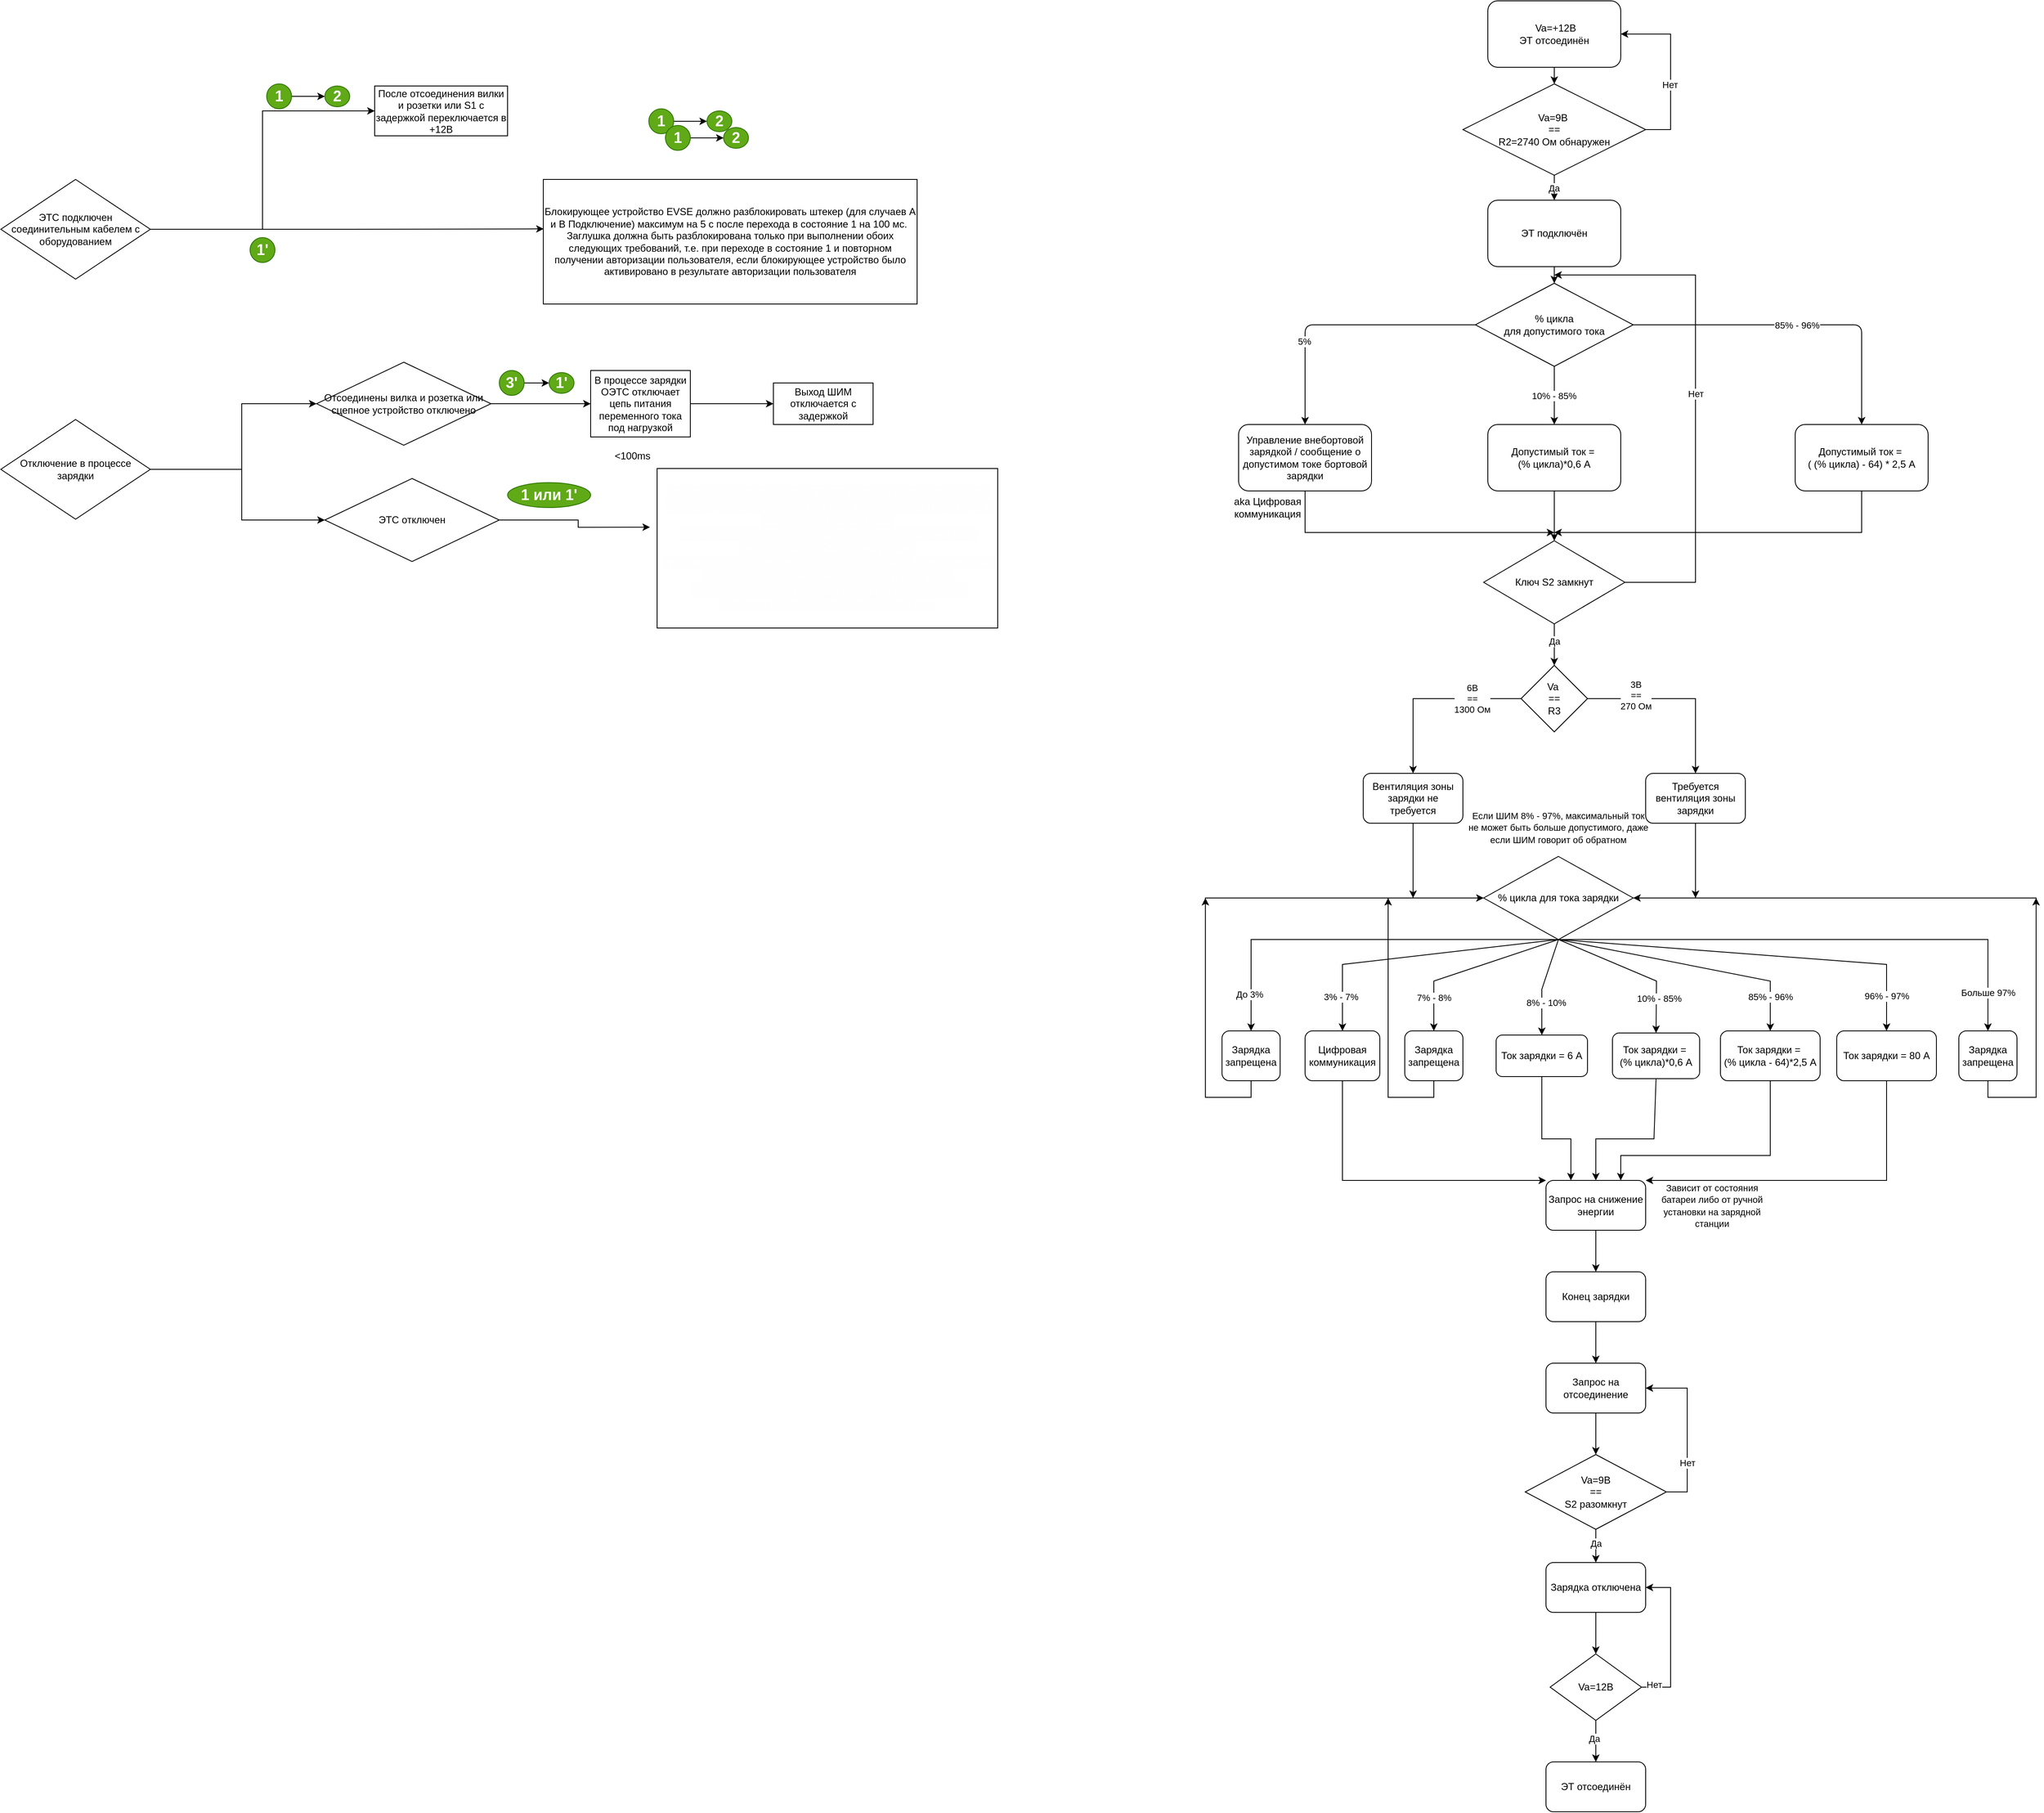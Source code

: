 <mxfile version="24.7.17">
  <diagram name="IEC_61851_Complete_Charging_Algorithm" id="0">
    <mxGraphModel dx="3587" dy="1137" grid="1" gridSize="10" guides="1" tooltips="1" connect="1" arrows="1" fold="1" page="1" pageScale="1" pageWidth="1654" pageHeight="2336" math="0" shadow="0">
      <root>
        <mxCell id="0" />
        <mxCell id="1" parent="0" />
        <mxCell id="A" value="&amp;nbsp;Va=+12В&lt;div&gt;ЭТ отсоединён&lt;/div&gt;" style="rounded=1;whiteSpace=wrap;html=1;" parent="1" vertex="1">
          <mxGeometry x="260" y="20" width="160" height="80" as="geometry" />
        </mxCell>
        <mxCell id="Condition_A_B" value="Va=9В&amp;nbsp;&lt;div&gt;==&lt;/div&gt;&lt;div&gt;R2=2740 Ом обнаружен&lt;/div&gt;" style="rhombus;whiteSpace=wrap;html=1;" parent="1" vertex="1">
          <mxGeometry x="230" y="120" width="220" height="110" as="geometry" />
        </mxCell>
        <mxCell id="2" style="edgeStyle=orthogonalEdgeStyle;rounded=1;" parent="1" source="A" target="Condition_A_B" edge="1">
          <mxGeometry relative="1" as="geometry" />
        </mxCell>
        <mxCell id="3" value="Да" style="edgeStyle=orthogonalEdgeStyle;rounded=1;" parent="1" source="Condition_A_B" target="B" edge="1">
          <mxGeometry relative="1" as="geometry" />
        </mxCell>
        <mxCell id="B" value="ЭТ подключён" style="rounded=1;whiteSpace=wrap;html=1;" parent="1" vertex="1">
          <mxGeometry x="260" y="260" width="160" height="80" as="geometry" />
        </mxCell>
        <mxCell id="Cycle_Percent" value="% цикла&lt;br&gt;для допустимого тока" style="rhombus;whiteSpace=wrap;html=1;" parent="1" vertex="1">
          <mxGeometry x="245" y="360" width="190" height="100" as="geometry" />
        </mxCell>
        <mxCell id="4" style="edgeStyle=orthogonalEdgeStyle;rounded=1;" parent="1" source="B" target="Cycle_Percent" edge="1">
          <mxGeometry relative="1" as="geometry" />
        </mxCell>
        <mxCell id="No_Charging" value="Управление внебортовой зарядкой / сообщение о допустимом токе бортовой зарядки" style="rounded=1;whiteSpace=wrap;html=1;" parent="1" vertex="1">
          <mxGeometry x="-40" y="530" width="160" height="80" as="geometry" />
        </mxCell>
        <mxCell id="Low_Current_Charging" value="Допустимый ток =&amp;nbsp;&lt;div&gt;(% цикла)*0,6 А&lt;/div&gt;" style="rounded=1;whiteSpace=wrap;html=1;" parent="1" vertex="1">
          <mxGeometry x="260" y="530" width="160" height="80" as="geometry" />
        </mxCell>
        <mxCell id="Variable_Current" value="Допустимый ток =&amp;nbsp;&lt;br&gt;( (% цикла) - 64) * 2,5 А" style="rounded=1;whiteSpace=wrap;html=1;" parent="1" vertex="1">
          <mxGeometry x="630" y="530" width="160" height="80" as="geometry" />
        </mxCell>
        <mxCell id="5" value="" style="edgeStyle=orthogonalEdgeStyle;rounded=1;" parent="1" source="Cycle_Percent" target="No_Charging" edge="1">
          <mxGeometry x="0.002" relative="1" as="geometry">
            <mxPoint as="offset" />
          </mxGeometry>
        </mxCell>
        <mxCell id="S_qztPO-BvGYt7GPMIxw-20" value="5%" style="edgeLabel;html=1;align=center;verticalAlign=middle;resizable=0;points=[];" parent="5" vertex="1" connectable="0">
          <mxGeometry x="0.386" y="-1" relative="1" as="geometry">
            <mxPoint as="offset" />
          </mxGeometry>
        </mxCell>
        <mxCell id="6" value="10% - 85%" style="edgeStyle=orthogonalEdgeStyle;rounded=1;" parent="1" source="Cycle_Percent" target="Low_Current_Charging" edge="1">
          <mxGeometry relative="1" as="geometry">
            <Array as="points">
              <mxPoint x="340" y="610" />
              <mxPoint x="340" y="610" />
            </Array>
          </mxGeometry>
        </mxCell>
        <mxCell id="7" value="85% - 96%" style="edgeStyle=orthogonalEdgeStyle;rounded=1;" parent="1" source="Cycle_Percent" target="Variable_Current" edge="1">
          <mxGeometry relative="1" as="geometry" />
        </mxCell>
        <mxCell id="S_qztPO-BvGYt7GPMIxw-21" value="" style="endArrow=classic;html=1;rounded=0;exitX=0.5;exitY=1;exitDx=0;exitDy=0;" parent="1" source="No_Charging" edge="1">
          <mxGeometry relative="1" as="geometry">
            <mxPoint x="30" y="670" as="sourcePoint" />
            <mxPoint x="340" y="660" as="targetPoint" />
            <Array as="points">
              <mxPoint x="40" y="660" />
            </Array>
          </mxGeometry>
        </mxCell>
        <mxCell id="S_qztPO-BvGYt7GPMIxw-24" value="Ключ S2 замкнут" style="rhombus;whiteSpace=wrap;html=1;" parent="1" vertex="1">
          <mxGeometry x="255" y="670" width="170" height="100" as="geometry" />
        </mxCell>
        <mxCell id="S_qztPO-BvGYt7GPMIxw-27" value="" style="endArrow=classic;html=1;rounded=0;exitX=0.5;exitY=1;exitDx=0;exitDy=0;entryX=0.5;entryY=0;entryDx=0;entryDy=0;" parent="1" source="Low_Current_Charging" target="S_qztPO-BvGYt7GPMIxw-24" edge="1">
          <mxGeometry width="50" height="50" relative="1" as="geometry">
            <mxPoint x="420" y="630" as="sourcePoint" />
            <mxPoint x="450" y="670" as="targetPoint" />
          </mxGeometry>
        </mxCell>
        <mxCell id="S_qztPO-BvGYt7GPMIxw-28" value="" style="endArrow=classic;html=1;rounded=0;exitX=0.5;exitY=1;exitDx=0;exitDy=0;" parent="1" source="Variable_Current" edge="1">
          <mxGeometry width="50" height="50" relative="1" as="geometry">
            <mxPoint x="420" y="630" as="sourcePoint" />
            <mxPoint x="340" y="660" as="targetPoint" />
            <Array as="points">
              <mxPoint x="710" y="660" />
            </Array>
          </mxGeometry>
        </mxCell>
        <mxCell id="S_qztPO-BvGYt7GPMIxw-29" value="" style="endArrow=classic;html=1;rounded=0;exitX=1;exitY=0.5;exitDx=0;exitDy=0;" parent="1" source="S_qztPO-BvGYt7GPMIxw-24" edge="1">
          <mxGeometry relative="1" as="geometry">
            <mxPoint x="390" y="610" as="sourcePoint" />
            <mxPoint x="340" y="350" as="targetPoint" />
            <Array as="points">
              <mxPoint x="510" y="720" />
              <mxPoint x="510" y="350" />
            </Array>
          </mxGeometry>
        </mxCell>
        <mxCell id="S_qztPO-BvGYt7GPMIxw-30" value="Нет" style="edgeLabel;resizable=0;html=1;;align=center;verticalAlign=middle;rotation=0;" parent="S_qztPO-BvGYt7GPMIxw-29" connectable="0" vertex="1">
          <mxGeometry relative="1" as="geometry" />
        </mxCell>
        <mxCell id="S_qztPO-BvGYt7GPMIxw-31" value="Va&amp;nbsp;&lt;div&gt;==&lt;/div&gt;&lt;div&gt;R3&lt;/div&gt;" style="rhombus;whiteSpace=wrap;html=1;" parent="1" vertex="1">
          <mxGeometry x="300" y="820" width="80" height="80" as="geometry" />
        </mxCell>
        <mxCell id="S_qztPO-BvGYt7GPMIxw-32" value="" style="endArrow=classic;html=1;rounded=0;exitX=0.5;exitY=1;exitDx=0;exitDy=0;entryX=0.5;entryY=0;entryDx=0;entryDy=0;" parent="1" source="S_qztPO-BvGYt7GPMIxw-24" target="S_qztPO-BvGYt7GPMIxw-31" edge="1">
          <mxGeometry width="50" height="50" relative="1" as="geometry">
            <mxPoint x="420" y="830" as="sourcePoint" />
            <mxPoint x="470" y="780" as="targetPoint" />
          </mxGeometry>
        </mxCell>
        <mxCell id="S_qztPO-BvGYt7GPMIxw-33" value="Да" style="edgeLabel;html=1;align=center;verticalAlign=middle;resizable=0;points=[];" parent="S_qztPO-BvGYt7GPMIxw-32" vertex="1" connectable="0">
          <mxGeometry x="-0.16" relative="1" as="geometry">
            <mxPoint as="offset" />
          </mxGeometry>
        </mxCell>
        <mxCell id="S_qztPO-BvGYt7GPMIxw-34" value="Вентиляция зоны зарядки не требуется" style="rounded=1;whiteSpace=wrap;html=1;" parent="1" vertex="1">
          <mxGeometry x="110" y="950" width="120" height="60" as="geometry" />
        </mxCell>
        <mxCell id="S_qztPO-BvGYt7GPMIxw-35" value="Требуется вентиляция зоны зарядки" style="rounded=1;whiteSpace=wrap;html=1;" parent="1" vertex="1">
          <mxGeometry x="450" y="950" width="120" height="60" as="geometry" />
        </mxCell>
        <mxCell id="S_qztPO-BvGYt7GPMIxw-36" value="" style="endArrow=classic;html=1;rounded=0;exitX=0;exitY=0.5;exitDx=0;exitDy=0;entryX=0.5;entryY=0;entryDx=0;entryDy=0;" parent="1" source="S_qztPO-BvGYt7GPMIxw-31" target="S_qztPO-BvGYt7GPMIxw-34" edge="1">
          <mxGeometry width="50" height="50" relative="1" as="geometry">
            <mxPoint x="420" y="930" as="sourcePoint" />
            <mxPoint x="470" y="880" as="targetPoint" />
            <Array as="points">
              <mxPoint x="170" y="860" />
            </Array>
          </mxGeometry>
        </mxCell>
        <mxCell id="S_qztPO-BvGYt7GPMIxw-38" value="6В&lt;br&gt;==&lt;br&gt;1300 Ом" style="edgeLabel;html=1;align=center;verticalAlign=middle;resizable=0;points=[];" parent="S_qztPO-BvGYt7GPMIxw-36" vertex="1" connectable="0">
          <mxGeometry x="-0.464" relative="1" as="geometry">
            <mxPoint as="offset" />
          </mxGeometry>
        </mxCell>
        <mxCell id="S_qztPO-BvGYt7GPMIxw-37" value="" style="endArrow=classic;html=1;rounded=0;exitX=1;exitY=0.5;exitDx=0;exitDy=0;entryX=0.5;entryY=0;entryDx=0;entryDy=0;" parent="1" source="S_qztPO-BvGYt7GPMIxw-31" target="S_qztPO-BvGYt7GPMIxw-35" edge="1">
          <mxGeometry width="50" height="50" relative="1" as="geometry">
            <mxPoint x="420" y="930" as="sourcePoint" />
            <mxPoint x="470" y="880" as="targetPoint" />
            <Array as="points">
              <mxPoint x="510" y="860" />
            </Array>
          </mxGeometry>
        </mxCell>
        <mxCell id="S_qztPO-BvGYt7GPMIxw-39" value="3В&lt;br&gt;==&lt;br&gt;270 Ом" style="edgeLabel;html=1;align=center;verticalAlign=middle;resizable=0;points=[];" parent="S_qztPO-BvGYt7GPMIxw-37" vertex="1" connectable="0">
          <mxGeometry x="-0.473" y="4" relative="1" as="geometry">
            <mxPoint as="offset" />
          </mxGeometry>
        </mxCell>
        <mxCell id="S_qztPO-BvGYt7GPMIxw-40" value="% цикла для тока зарядки" style="rhombus;whiteSpace=wrap;html=1;" parent="1" vertex="1">
          <mxGeometry x="255" y="1050" width="180" height="100" as="geometry" />
        </mxCell>
        <mxCell id="S_qztPO-BvGYt7GPMIxw-45" value="" style="endArrow=classic;html=1;rounded=0;exitX=0.5;exitY=1;exitDx=0;exitDy=0;entryX=1;entryY=0.5;entryDx=0;entryDy=0;" parent="1" source="S_qztPO-BvGYt7GPMIxw-35" target="S_qztPO-BvGYt7GPMIxw-40" edge="1">
          <mxGeometry width="50" height="50" relative="1" as="geometry">
            <mxPoint x="420" y="1130" as="sourcePoint" />
            <mxPoint x="470" y="1080" as="targetPoint" />
            <Array as="points">
              <mxPoint x="510" y="1100" />
            </Array>
          </mxGeometry>
        </mxCell>
        <mxCell id="S_qztPO-BvGYt7GPMIxw-46" value="" style="endArrow=classic;html=1;rounded=0;exitX=0.5;exitY=1;exitDx=0;exitDy=0;entryX=0;entryY=0.5;entryDx=0;entryDy=0;" parent="1" source="S_qztPO-BvGYt7GPMIxw-34" target="S_qztPO-BvGYt7GPMIxw-40" edge="1">
          <mxGeometry width="50" height="50" relative="1" as="geometry">
            <mxPoint x="420" y="1130" as="sourcePoint" />
            <mxPoint x="470" y="1080" as="targetPoint" />
            <Array as="points">
              <mxPoint x="170" y="1100" />
            </Array>
          </mxGeometry>
        </mxCell>
        <mxCell id="S_qztPO-BvGYt7GPMIxw-47" value="aka Цифровая коммуникация" style="text;html=1;align=center;verticalAlign=middle;whiteSpace=wrap;rounded=0;" parent="1" vertex="1">
          <mxGeometry x="-60" y="600" width="110" height="60" as="geometry" />
        </mxCell>
        <mxCell id="S_qztPO-BvGYt7GPMIxw-48" value="Зарядка запрещена" style="rounded=1;whiteSpace=wrap;html=1;" parent="1" vertex="1">
          <mxGeometry x="-60" y="1260" width="70" height="60" as="geometry" />
        </mxCell>
        <mxCell id="S_qztPO-BvGYt7GPMIxw-49" value="Цифровая коммуникация" style="rounded=1;whiteSpace=wrap;html=1;" parent="1" vertex="1">
          <mxGeometry x="40" y="1260" width="90" height="60" as="geometry" />
        </mxCell>
        <mxCell id="S_qztPO-BvGYt7GPMIxw-50" value="Зарядка запрещена" style="rounded=1;whiteSpace=wrap;html=1;" parent="1" vertex="1">
          <mxGeometry x="160" y="1260" width="70" height="60" as="geometry" />
        </mxCell>
        <mxCell id="S_qztPO-BvGYt7GPMIxw-51" value="Зарядка запрещена" style="rounded=1;whiteSpace=wrap;html=1;" parent="1" vertex="1">
          <mxGeometry x="827" y="1260" width="70" height="60" as="geometry" />
        </mxCell>
        <mxCell id="S_qztPO-BvGYt7GPMIxw-52" value="Ток зарядки =&amp;nbsp;&lt;div&gt;(% цикла)*0,6 А&lt;/div&gt;" style="rounded=1;whiteSpace=wrap;html=1;" parent="1" vertex="1">
          <mxGeometry x="410" y="1262.5" width="105" height="55" as="geometry" />
        </mxCell>
        <mxCell id="S_qztPO-BvGYt7GPMIxw-53" value="Ток зарядки =&amp;nbsp;&lt;div&gt;(% цикла - 64)*2,5 А&lt;/div&gt;" style="rounded=1;whiteSpace=wrap;html=1;" parent="1" vertex="1">
          <mxGeometry x="540" y="1260" width="120" height="60" as="geometry" />
        </mxCell>
        <mxCell id="S_qztPO-BvGYt7GPMIxw-54" value="Ток зарядки = 6 А" style="rounded=1;whiteSpace=wrap;html=1;" parent="1" vertex="1">
          <mxGeometry x="270" y="1265" width="110" height="50" as="geometry" />
        </mxCell>
        <mxCell id="S_qztPO-BvGYt7GPMIxw-55" value="Ток зарядки = 80 А" style="rounded=1;whiteSpace=wrap;html=1;" parent="1" vertex="1">
          <mxGeometry x="680" y="1260" width="120" height="60" as="geometry" />
        </mxCell>
        <mxCell id="S_qztPO-BvGYt7GPMIxw-56" value="" style="endArrow=classic;html=1;rounded=0;exitX=0.5;exitY=1;exitDx=0;exitDy=0;entryX=0.5;entryY=0;entryDx=0;entryDy=0;" parent="1" source="S_qztPO-BvGYt7GPMIxw-40" target="S_qztPO-BvGYt7GPMIxw-48" edge="1">
          <mxGeometry width="50" height="50" relative="1" as="geometry">
            <mxPoint x="420" y="1330" as="sourcePoint" />
            <mxPoint x="470" y="1280" as="targetPoint" />
            <Array as="points">
              <mxPoint x="-25" y="1150" />
            </Array>
          </mxGeometry>
        </mxCell>
        <mxCell id="S_qztPO-BvGYt7GPMIxw-66" value="До 3%" style="edgeLabel;html=1;align=center;verticalAlign=middle;resizable=0;points=[];" parent="S_qztPO-BvGYt7GPMIxw-56" vertex="1" connectable="0">
          <mxGeometry x="0.817" y="-2" relative="1" as="geometry">
            <mxPoint as="offset" />
          </mxGeometry>
        </mxCell>
        <mxCell id="S_qztPO-BvGYt7GPMIxw-57" value="" style="endArrow=classic;html=1;rounded=0;entryX=0.5;entryY=0;entryDx=0;entryDy=0;exitX=0.5;exitY=1;exitDx=0;exitDy=0;" parent="1" source="S_qztPO-BvGYt7GPMIxw-40" target="S_qztPO-BvGYt7GPMIxw-49" edge="1">
          <mxGeometry width="50" height="50" relative="1" as="geometry">
            <mxPoint x="340" y="1150" as="sourcePoint" />
            <mxPoint x="470" y="1280" as="targetPoint" />
            <Array as="points">
              <mxPoint x="85" y="1180" />
            </Array>
          </mxGeometry>
        </mxCell>
        <mxCell id="S_qztPO-BvGYt7GPMIxw-67" value="3% - 7%" style="edgeLabel;html=1;align=center;verticalAlign=middle;resizable=0;points=[];" parent="S_qztPO-BvGYt7GPMIxw-57" vertex="1" connectable="0">
          <mxGeometry x="0.76" y="-2" relative="1" as="geometry">
            <mxPoint as="offset" />
          </mxGeometry>
        </mxCell>
        <mxCell id="S_qztPO-BvGYt7GPMIxw-59" value="" style="endArrow=classic;html=1;rounded=0;exitX=0.5;exitY=1;exitDx=0;exitDy=0;entryX=0.5;entryY=0;entryDx=0;entryDy=0;" parent="1" source="S_qztPO-BvGYt7GPMIxw-40" target="S_qztPO-BvGYt7GPMIxw-50" edge="1">
          <mxGeometry width="50" height="50" relative="1" as="geometry">
            <mxPoint x="420" y="1130" as="sourcePoint" />
            <mxPoint x="470" y="1080" as="targetPoint" />
            <Array as="points">
              <mxPoint x="195" y="1200" />
            </Array>
          </mxGeometry>
        </mxCell>
        <mxCell id="S_qztPO-BvGYt7GPMIxw-68" value="7% - 8%" style="edgeLabel;html=1;align=center;verticalAlign=middle;resizable=0;points=[];" parent="S_qztPO-BvGYt7GPMIxw-59" vertex="1" connectable="0">
          <mxGeometry x="0.633" relative="1" as="geometry">
            <mxPoint as="offset" />
          </mxGeometry>
        </mxCell>
        <mxCell id="S_qztPO-BvGYt7GPMIxw-60" value="" style="endArrow=classic;html=1;rounded=0;exitX=0.5;exitY=1;exitDx=0;exitDy=0;entryX=0.5;entryY=0;entryDx=0;entryDy=0;" parent="1" source="S_qztPO-BvGYt7GPMIxw-40" target="S_qztPO-BvGYt7GPMIxw-54" edge="1">
          <mxGeometry width="50" height="50" relative="1" as="geometry">
            <mxPoint x="420" y="1130" as="sourcePoint" />
            <mxPoint x="470" y="1080" as="targetPoint" />
            <Array as="points">
              <mxPoint x="325" y="1210" />
            </Array>
          </mxGeometry>
        </mxCell>
        <mxCell id="S_qztPO-BvGYt7GPMIxw-69" value="8% - 10%" style="edgeLabel;html=1;align=center;verticalAlign=middle;resizable=0;points=[];" parent="S_qztPO-BvGYt7GPMIxw-60" vertex="1" connectable="0">
          <mxGeometry x="0.34" relative="1" as="geometry">
            <mxPoint x="5" as="offset" />
          </mxGeometry>
        </mxCell>
        <mxCell id="S_qztPO-BvGYt7GPMIxw-61" value="" style="endArrow=classic;html=1;rounded=0;exitX=0.5;exitY=1;exitDx=0;exitDy=0;entryX=0.5;entryY=0;entryDx=0;entryDy=0;" parent="1" source="S_qztPO-BvGYt7GPMIxw-40" target="S_qztPO-BvGYt7GPMIxw-52" edge="1">
          <mxGeometry width="50" height="50" relative="1" as="geometry">
            <mxPoint x="420" y="1130" as="sourcePoint" />
            <mxPoint x="470" y="1080" as="targetPoint" />
            <Array as="points">
              <mxPoint x="463" y="1200" />
            </Array>
          </mxGeometry>
        </mxCell>
        <mxCell id="S_qztPO-BvGYt7GPMIxw-70" value="10% - 85%" style="edgeLabel;html=1;align=center;verticalAlign=middle;resizable=0;points=[];" parent="S_qztPO-BvGYt7GPMIxw-61" vertex="1" connectable="0">
          <mxGeometry x="0.564" y="3" relative="1" as="geometry">
            <mxPoint as="offset" />
          </mxGeometry>
        </mxCell>
        <mxCell id="S_qztPO-BvGYt7GPMIxw-62" value="" style="endArrow=classic;html=1;rounded=0;exitX=0.5;exitY=1;exitDx=0;exitDy=0;entryX=0.5;entryY=0;entryDx=0;entryDy=0;" parent="1" source="S_qztPO-BvGYt7GPMIxw-40" target="S_qztPO-BvGYt7GPMIxw-53" edge="1">
          <mxGeometry width="50" height="50" relative="1" as="geometry">
            <mxPoint x="420" y="1130" as="sourcePoint" />
            <mxPoint x="470" y="1080" as="targetPoint" />
            <Array as="points">
              <mxPoint x="600" y="1200" />
            </Array>
          </mxGeometry>
        </mxCell>
        <mxCell id="S_qztPO-BvGYt7GPMIxw-71" value="85% - 96%" style="edgeLabel;html=1;align=center;verticalAlign=middle;resizable=0;points=[];" parent="S_qztPO-BvGYt7GPMIxw-62" vertex="1" connectable="0">
          <mxGeometry x="0.744" relative="1" as="geometry">
            <mxPoint as="offset" />
          </mxGeometry>
        </mxCell>
        <mxCell id="S_qztPO-BvGYt7GPMIxw-63" value="" style="endArrow=classic;html=1;rounded=0;exitX=0.5;exitY=1;exitDx=0;exitDy=0;entryX=0.5;entryY=0;entryDx=0;entryDy=0;" parent="1" source="S_qztPO-BvGYt7GPMIxw-40" target="S_qztPO-BvGYt7GPMIxw-55" edge="1">
          <mxGeometry width="50" height="50" relative="1" as="geometry">
            <mxPoint x="420" y="1130" as="sourcePoint" />
            <mxPoint x="470" y="1080" as="targetPoint" />
            <Array as="points">
              <mxPoint x="740" y="1180" />
            </Array>
          </mxGeometry>
        </mxCell>
        <mxCell id="S_qztPO-BvGYt7GPMIxw-72" value="96% - 97%" style="edgeLabel;html=1;align=center;verticalAlign=middle;resizable=0;points=[];" parent="S_qztPO-BvGYt7GPMIxw-63" vertex="1" connectable="0">
          <mxGeometry x="0.824" relative="1" as="geometry">
            <mxPoint as="offset" />
          </mxGeometry>
        </mxCell>
        <mxCell id="S_qztPO-BvGYt7GPMIxw-64" value="" style="endArrow=classic;html=1;rounded=0;exitX=0.5;exitY=1;exitDx=0;exitDy=0;entryX=0.5;entryY=0;entryDx=0;entryDy=0;" parent="1" source="S_qztPO-BvGYt7GPMIxw-40" target="S_qztPO-BvGYt7GPMIxw-51" edge="1">
          <mxGeometry width="50" height="50" relative="1" as="geometry">
            <mxPoint x="420" y="1130" as="sourcePoint" />
            <mxPoint x="470" y="1080" as="targetPoint" />
            <Array as="points">
              <mxPoint x="862" y="1150" />
            </Array>
          </mxGeometry>
        </mxCell>
        <mxCell id="S_qztPO-BvGYt7GPMIxw-74" value="Больше 97%" style="edgeLabel;html=1;align=center;verticalAlign=middle;resizable=0;points=[];" parent="S_qztPO-BvGYt7GPMIxw-64" vertex="1" connectable="0">
          <mxGeometry x="0.853" relative="1" as="geometry">
            <mxPoint as="offset" />
          </mxGeometry>
        </mxCell>
        <mxCell id="S_qztPO-BvGYt7GPMIxw-75" value="&lt;font style=&quot;font-size: 11px;&quot;&gt;Если ШИМ 8% - 97%, максимальный ток не может быть больше допустимого, даже если ШИМ говорит об обратном&lt;/font&gt;" style="text;html=1;align=center;verticalAlign=middle;whiteSpace=wrap;rounded=0;" parent="1" vertex="1">
          <mxGeometry x="235" y="980" width="220" height="70" as="geometry" />
        </mxCell>
        <mxCell id="S_qztPO-BvGYt7GPMIxw-81" value="" style="endArrow=none;html=1;rounded=0;exitX=0.5;exitY=1;exitDx=0;exitDy=0;" parent="1" source="S_qztPO-BvGYt7GPMIxw-48" edge="1">
          <mxGeometry width="50" height="50" relative="1" as="geometry">
            <mxPoint x="280" y="1220" as="sourcePoint" />
            <mxPoint x="170" y="1100" as="targetPoint" />
            <Array as="points">
              <mxPoint x="-25" y="1340" />
              <mxPoint x="-80" y="1340" />
              <mxPoint x="-80" y="1100" />
            </Array>
          </mxGeometry>
        </mxCell>
        <mxCell id="S_qztPO-BvGYt7GPMIxw-82" value="" style="endArrow=none;html=1;rounded=0;exitX=0.5;exitY=1;exitDx=0;exitDy=0;" parent="1" source="S_qztPO-BvGYt7GPMIxw-50" edge="1">
          <mxGeometry width="50" height="50" relative="1" as="geometry">
            <mxPoint x="280" y="1220" as="sourcePoint" />
            <mxPoint x="140" y="1100" as="targetPoint" />
            <Array as="points">
              <mxPoint x="195" y="1340" />
              <mxPoint x="140" y="1340" />
            </Array>
          </mxGeometry>
        </mxCell>
        <mxCell id="S_qztPO-BvGYt7GPMIxw-83" value="" style="endArrow=none;html=1;rounded=0;exitX=0.5;exitY=1;exitDx=0;exitDy=0;" parent="1" source="S_qztPO-BvGYt7GPMIxw-51" edge="1">
          <mxGeometry width="50" height="50" relative="1" as="geometry">
            <mxPoint x="510" y="1220" as="sourcePoint" />
            <mxPoint x="510" y="1100" as="targetPoint" />
            <Array as="points">
              <mxPoint x="862" y="1340" />
              <mxPoint x="920" y="1340" />
              <mxPoint x="920" y="1100" />
            </Array>
          </mxGeometry>
        </mxCell>
        <mxCell id="S_qztPO-BvGYt7GPMIxw-84" value="Запрос на снижение энергии" style="rounded=1;whiteSpace=wrap;html=1;" parent="1" vertex="1">
          <mxGeometry x="330" y="1440" width="120" height="60" as="geometry" />
        </mxCell>
        <mxCell id="S_qztPO-BvGYt7GPMIxw-85" value="" style="endArrow=classic;html=1;rounded=0;exitX=0.5;exitY=1;exitDx=0;exitDy=0;entryX=0;entryY=0;entryDx=0;entryDy=0;" parent="1" source="S_qztPO-BvGYt7GPMIxw-49" target="S_qztPO-BvGYt7GPMIxw-84" edge="1">
          <mxGeometry width="50" height="50" relative="1" as="geometry">
            <mxPoint x="400" y="1500" as="sourcePoint" />
            <mxPoint x="450" y="1450" as="targetPoint" />
            <Array as="points">
              <mxPoint x="85" y="1440" />
              <mxPoint x="210" y="1440" />
            </Array>
          </mxGeometry>
        </mxCell>
        <mxCell id="S_qztPO-BvGYt7GPMIxw-86" value="" style="endArrow=classic;html=1;rounded=0;exitX=0.5;exitY=1;exitDx=0;exitDy=0;entryX=0.25;entryY=0;entryDx=0;entryDy=0;" parent="1" source="S_qztPO-BvGYt7GPMIxw-54" target="S_qztPO-BvGYt7GPMIxw-84" edge="1">
          <mxGeometry width="50" height="50" relative="1" as="geometry">
            <mxPoint x="400" y="1500" as="sourcePoint" />
            <mxPoint x="450" y="1450" as="targetPoint" />
            <Array as="points">
              <mxPoint x="325" y="1390" />
              <mxPoint x="360" y="1390" />
            </Array>
          </mxGeometry>
        </mxCell>
        <mxCell id="S_qztPO-BvGYt7GPMIxw-87" value="" style="endArrow=classic;html=1;rounded=0;exitX=0.5;exitY=1;exitDx=0;exitDy=0;entryX=0.5;entryY=0;entryDx=0;entryDy=0;" parent="1" source="S_qztPO-BvGYt7GPMIxw-52" target="S_qztPO-BvGYt7GPMIxw-84" edge="1">
          <mxGeometry width="50" height="50" relative="1" as="geometry">
            <mxPoint x="400" y="1500" as="sourcePoint" />
            <mxPoint x="450" y="1450" as="targetPoint" />
            <Array as="points">
              <mxPoint x="460" y="1390" />
              <mxPoint x="390" y="1390" />
            </Array>
          </mxGeometry>
        </mxCell>
        <mxCell id="S_qztPO-BvGYt7GPMIxw-88" value="" style="endArrow=classic;html=1;rounded=0;exitX=0.5;exitY=1;exitDx=0;exitDy=0;entryX=0.75;entryY=0;entryDx=0;entryDy=0;" parent="1" source="S_qztPO-BvGYt7GPMIxw-53" target="S_qztPO-BvGYt7GPMIxw-84" edge="1">
          <mxGeometry width="50" height="50" relative="1" as="geometry">
            <mxPoint x="400" y="1500" as="sourcePoint" />
            <mxPoint x="450" y="1450" as="targetPoint" />
            <Array as="points">
              <mxPoint x="600" y="1410" />
              <mxPoint x="420" y="1410" />
            </Array>
          </mxGeometry>
        </mxCell>
        <mxCell id="S_qztPO-BvGYt7GPMIxw-89" value="" style="endArrow=classic;html=1;rounded=0;exitX=0.5;exitY=1;exitDx=0;exitDy=0;entryX=1;entryY=0;entryDx=0;entryDy=0;" parent="1" source="S_qztPO-BvGYt7GPMIxw-55" target="S_qztPO-BvGYt7GPMIxw-84" edge="1">
          <mxGeometry width="50" height="50" relative="1" as="geometry">
            <mxPoint x="400" y="1500" as="sourcePoint" />
            <mxPoint x="450" y="1450" as="targetPoint" />
            <Array as="points">
              <mxPoint x="740" y="1440" />
            </Array>
          </mxGeometry>
        </mxCell>
        <mxCell id="S_qztPO-BvGYt7GPMIxw-91" value="&lt;font style=&quot;font-size: 11px;&quot;&gt;Зависит от состояния батареи либо от ручной установки на зарядной станции&lt;/font&gt;" style="text;html=1;align=center;verticalAlign=middle;whiteSpace=wrap;rounded=0;" parent="1" vertex="1">
          <mxGeometry x="460" y="1440" width="140" height="60" as="geometry" />
        </mxCell>
        <mxCell id="S_qztPO-BvGYt7GPMIxw-92" value="Конец зарядки" style="rounded=1;whiteSpace=wrap;html=1;" parent="1" vertex="1">
          <mxGeometry x="330" y="1550" width="120" height="60" as="geometry" />
        </mxCell>
        <mxCell id="S_qztPO-BvGYt7GPMIxw-93" value="" style="endArrow=classic;html=1;rounded=0;exitX=0.5;exitY=1;exitDx=0;exitDy=0;entryX=0.5;entryY=0;entryDx=0;entryDy=0;" parent="1" source="S_qztPO-BvGYt7GPMIxw-84" target="S_qztPO-BvGYt7GPMIxw-92" edge="1">
          <mxGeometry width="50" height="50" relative="1" as="geometry">
            <mxPoint x="400" y="1500" as="sourcePoint" />
            <mxPoint x="450" y="1450" as="targetPoint" />
          </mxGeometry>
        </mxCell>
        <mxCell id="S_qztPO-BvGYt7GPMIxw-96" value="Запрос на отсоединение" style="rounded=1;whiteSpace=wrap;html=1;" parent="1" vertex="1">
          <mxGeometry x="330" y="1660" width="120" height="60" as="geometry" />
        </mxCell>
        <mxCell id="S_qztPO-BvGYt7GPMIxw-99" value="Va=9В&lt;div&gt;==&lt;/div&gt;&lt;div&gt;S2 разомкнут&lt;/div&gt;" style="rhombus;whiteSpace=wrap;html=1;" parent="1" vertex="1">
          <mxGeometry x="305" y="1770" width="170" height="90" as="geometry" />
        </mxCell>
        <mxCell id="S_qztPO-BvGYt7GPMIxw-105" value="" style="endArrow=classic;html=1;rounded=0;exitX=0.5;exitY=1;exitDx=0;exitDy=0;entryX=0.5;entryY=0;entryDx=0;entryDy=0;" parent="1" source="S_qztPO-BvGYt7GPMIxw-92" target="S_qztPO-BvGYt7GPMIxw-96" edge="1">
          <mxGeometry width="50" height="50" relative="1" as="geometry">
            <mxPoint x="400" y="1800" as="sourcePoint" />
            <mxPoint x="450" y="1750" as="targetPoint" />
          </mxGeometry>
        </mxCell>
        <mxCell id="S_qztPO-BvGYt7GPMIxw-106" value="" style="endArrow=classic;html=1;rounded=0;exitX=0.5;exitY=1;exitDx=0;exitDy=0;entryX=0.5;entryY=0;entryDx=0;entryDy=0;" parent="1" source="S_qztPO-BvGYt7GPMIxw-96" target="S_qztPO-BvGYt7GPMIxw-99" edge="1">
          <mxGeometry width="50" height="50" relative="1" as="geometry">
            <mxPoint x="400" y="1800" as="sourcePoint" />
            <mxPoint x="450" y="1750" as="targetPoint" />
          </mxGeometry>
        </mxCell>
        <mxCell id="S_qztPO-BvGYt7GPMIxw-107" value="" style="endArrow=classic;html=1;rounded=0;exitX=1;exitY=0.5;exitDx=0;exitDy=0;entryX=1;entryY=0.5;entryDx=0;entryDy=0;" parent="1" source="Condition_A_B" target="A" edge="1">
          <mxGeometry width="50" height="50" relative="1" as="geometry">
            <mxPoint x="350" y="130" as="sourcePoint" />
            <mxPoint x="400" y="80" as="targetPoint" />
            <Array as="points">
              <mxPoint x="480" y="175" />
              <mxPoint x="480" y="60" />
            </Array>
          </mxGeometry>
        </mxCell>
        <mxCell id="S_qztPO-BvGYt7GPMIxw-108" value="Нет" style="edgeLabel;html=1;align=center;verticalAlign=middle;resizable=0;points=[];" parent="S_qztPO-BvGYt7GPMIxw-107" vertex="1" connectable="0">
          <mxGeometry x="-0.18" y="1" relative="1" as="geometry">
            <mxPoint as="offset" />
          </mxGeometry>
        </mxCell>
        <mxCell id="Yecvk_tyJITbldH5jpBl-7" value="" style="endArrow=classic;html=1;rounded=0;" parent="1" edge="1">
          <mxGeometry width="50" height="50" relative="1" as="geometry">
            <mxPoint x="140" y="1340" as="sourcePoint" />
            <mxPoint x="140" y="1100" as="targetPoint" />
          </mxGeometry>
        </mxCell>
        <mxCell id="Yecvk_tyJITbldH5jpBl-8" value="" style="endArrow=classic;html=1;rounded=0;" parent="1" edge="1">
          <mxGeometry width="50" height="50" relative="1" as="geometry">
            <mxPoint x="-80" y="1340" as="sourcePoint" />
            <mxPoint x="-80" y="1100" as="targetPoint" />
          </mxGeometry>
        </mxCell>
        <mxCell id="Yecvk_tyJITbldH5jpBl-9" value="" style="endArrow=classic;html=1;rounded=0;" parent="1" edge="1">
          <mxGeometry width="50" height="50" relative="1" as="geometry">
            <mxPoint x="920" y="1340" as="sourcePoint" />
            <mxPoint x="920" y="1100" as="targetPoint" />
          </mxGeometry>
        </mxCell>
        <mxCell id="Yecvk_tyJITbldH5jpBl-10" value="" style="endArrow=classic;html=1;rounded=0;" parent="1" edge="1">
          <mxGeometry width="50" height="50" relative="1" as="geometry">
            <mxPoint x="170" y="1010" as="sourcePoint" />
            <mxPoint x="170" y="1100" as="targetPoint" />
          </mxGeometry>
        </mxCell>
        <mxCell id="Yecvk_tyJITbldH5jpBl-12" value="" style="endArrow=classic;html=1;rounded=0;" parent="1" edge="1">
          <mxGeometry width="50" height="50" relative="1" as="geometry">
            <mxPoint x="510" y="1010" as="sourcePoint" />
            <mxPoint x="510" y="1100" as="targetPoint" />
          </mxGeometry>
        </mxCell>
        <mxCell id="Yecvk_tyJITbldH5jpBl-15" value="Зарядка отключена" style="rounded=1;whiteSpace=wrap;html=1;" parent="1" vertex="1">
          <mxGeometry x="330" y="1900" width="120" height="60" as="geometry" />
        </mxCell>
        <mxCell id="Yecvk_tyJITbldH5jpBl-16" value="" style="endArrow=classic;html=1;rounded=0;exitX=0.5;exitY=1;exitDx=0;exitDy=0;entryX=0.5;entryY=0;entryDx=0;entryDy=0;" parent="1" source="S_qztPO-BvGYt7GPMIxw-99" target="Yecvk_tyJITbldH5jpBl-15" edge="1">
          <mxGeometry width="50" height="50" relative="1" as="geometry">
            <mxPoint x="370" y="1860" as="sourcePoint" />
            <mxPoint x="420" y="1810" as="targetPoint" />
          </mxGeometry>
        </mxCell>
        <mxCell id="Yecvk_tyJITbldH5jpBl-17" value="Да" style="edgeLabel;html=1;align=center;verticalAlign=middle;resizable=0;points=[];" parent="Yecvk_tyJITbldH5jpBl-16" vertex="1" connectable="0">
          <mxGeometry x="-0.163" relative="1" as="geometry">
            <mxPoint as="offset" />
          </mxGeometry>
        </mxCell>
        <mxCell id="Yecvk_tyJITbldH5jpBl-18" value="" style="endArrow=classic;html=1;rounded=0;exitX=1;exitY=0.5;exitDx=0;exitDy=0;entryX=1;entryY=0.5;entryDx=0;entryDy=0;" parent="1" source="S_qztPO-BvGYt7GPMIxw-99" target="S_qztPO-BvGYt7GPMIxw-96" edge="1">
          <mxGeometry width="50" height="50" relative="1" as="geometry">
            <mxPoint x="370" y="1860" as="sourcePoint" />
            <mxPoint x="420" y="1810" as="targetPoint" />
            <Array as="points">
              <mxPoint x="500" y="1815" />
              <mxPoint x="500" y="1690" />
            </Array>
          </mxGeometry>
        </mxCell>
        <mxCell id="Yecvk_tyJITbldH5jpBl-20" value="Нет" style="edgeLabel;html=1;align=center;verticalAlign=middle;resizable=0;points=[];" parent="Yecvk_tyJITbldH5jpBl-18" vertex="1" connectable="0">
          <mxGeometry x="-0.399" relative="1" as="geometry">
            <mxPoint as="offset" />
          </mxGeometry>
        </mxCell>
        <mxCell id="Yecvk_tyJITbldH5jpBl-21" value="Va=12В" style="rhombus;whiteSpace=wrap;html=1;" parent="1" vertex="1">
          <mxGeometry x="335" y="2010" width="110" height="80" as="geometry" />
        </mxCell>
        <mxCell id="Yecvk_tyJITbldH5jpBl-22" value="" style="endArrow=classic;html=1;rounded=0;exitX=0.5;exitY=1;exitDx=0;exitDy=0;entryX=0.5;entryY=0;entryDx=0;entryDy=0;" parent="1" source="Yecvk_tyJITbldH5jpBl-15" target="Yecvk_tyJITbldH5jpBl-21" edge="1">
          <mxGeometry width="50" height="50" relative="1" as="geometry">
            <mxPoint x="370" y="2080" as="sourcePoint" />
            <mxPoint x="420" y="2030" as="targetPoint" />
          </mxGeometry>
        </mxCell>
        <mxCell id="Yecvk_tyJITbldH5jpBl-23" value="" style="endArrow=classic;html=1;rounded=0;exitX=1;exitY=0.5;exitDx=0;exitDy=0;entryX=1;entryY=0.5;entryDx=0;entryDy=0;" parent="1" source="Yecvk_tyJITbldH5jpBl-21" target="Yecvk_tyJITbldH5jpBl-15" edge="1">
          <mxGeometry width="50" height="50" relative="1" as="geometry">
            <mxPoint x="370" y="2080" as="sourcePoint" />
            <mxPoint x="420" y="2030" as="targetPoint" />
            <Array as="points">
              <mxPoint x="480" y="2050" />
              <mxPoint x="480" y="1930" />
            </Array>
          </mxGeometry>
        </mxCell>
        <mxCell id="Yecvk_tyJITbldH5jpBl-24" value="Нет" style="edgeLabel;html=1;align=center;verticalAlign=middle;resizable=0;points=[];" parent="Yecvk_tyJITbldH5jpBl-23" vertex="1" connectable="0">
          <mxGeometry x="-0.838" y="3" relative="1" as="geometry">
            <mxPoint as="offset" />
          </mxGeometry>
        </mxCell>
        <mxCell id="Yecvk_tyJITbldH5jpBl-25" value="ЭТ отсоединён" style="rounded=1;whiteSpace=wrap;html=1;" parent="1" vertex="1">
          <mxGeometry x="330" y="2140" width="120" height="60" as="geometry" />
        </mxCell>
        <mxCell id="Yecvk_tyJITbldH5jpBl-26" value="" style="endArrow=classic;html=1;rounded=0;exitX=0.5;exitY=1;exitDx=0;exitDy=0;entryX=0.5;entryY=0;entryDx=0;entryDy=0;" parent="1" source="Yecvk_tyJITbldH5jpBl-21" target="Yecvk_tyJITbldH5jpBl-25" edge="1">
          <mxGeometry width="50" height="50" relative="1" as="geometry">
            <mxPoint x="370" y="2080" as="sourcePoint" />
            <mxPoint x="420" y="2030" as="targetPoint" />
          </mxGeometry>
        </mxCell>
        <mxCell id="Yecvk_tyJITbldH5jpBl-27" value="Да" style="edgeLabel;html=1;align=center;verticalAlign=middle;resizable=0;points=[];" parent="Yecvk_tyJITbldH5jpBl-26" vertex="1" connectable="0">
          <mxGeometry x="-0.141" y="-2" relative="1" as="geometry">
            <mxPoint as="offset" />
          </mxGeometry>
        </mxCell>
        <mxCell id="IaomnWMl0AQUfvh25eYx-7" style="edgeStyle=orthogonalEdgeStyle;rounded=0;orthogonalLoop=1;jettySize=auto;html=1;exitX=1;exitY=0.5;exitDx=0;exitDy=0;entryX=0;entryY=0.5;entryDx=0;entryDy=0;" edge="1" parent="1" source="IaomnWMl0AQUfvh25eYx-8" target="IaomnWMl0AQUfvh25eYx-9">
          <mxGeometry relative="1" as="geometry" />
        </mxCell>
        <mxCell id="IaomnWMl0AQUfvh25eYx-8" value="ЭТС подключен соединительным кабелем с оборудованием" style="rhombus;whiteSpace=wrap;html=1;" vertex="1" parent="1">
          <mxGeometry x="-1530" y="235" width="180" height="120" as="geometry" />
        </mxCell>
        <mxCell id="IaomnWMl0AQUfvh25eYx-9" value="После отсоединения вилки и розетки или S1 с задержкой переключается в +12В" style="whiteSpace=wrap;html=1;" vertex="1" parent="1">
          <mxGeometry x="-1080" y="122.5" width="160" height="60" as="geometry" />
        </mxCell>
        <mxCell id="IaomnWMl0AQUfvh25eYx-10" value="&lt;div&gt;&lt;span style=&quot;background-color: initial;&quot;&gt;Блокирующее устройство EVSE должно разблокировать штекер (для случаев A и B&amp;nbsp;&lt;/span&gt;&lt;span style=&quot;background-color: initial;&quot;&gt;Подключение) максимум на 5 с после перехода в состояние 1 на 100 мс.&amp;nbsp;&lt;/span&gt;&lt;/div&gt;&lt;div&gt;Заглушка должна быть разблокирована только при выполнении обоих следующих&amp;nbsp;&lt;span style=&quot;background-color: initial;&quot;&gt;требований, т.е. при переходе в состояние 1 и повторном получении авторизации пользователя, если блокирующее устройство было активировано в результате авторизации пользователя&lt;/span&gt;&lt;/div&gt;" style="whiteSpace=wrap;html=1;" vertex="1" parent="1">
          <mxGeometry x="-877" y="235" width="450" height="150" as="geometry" />
        </mxCell>
        <mxCell id="IaomnWMl0AQUfvh25eYx-11" style="edgeStyle=orthogonalEdgeStyle;rounded=0;orthogonalLoop=1;jettySize=auto;html=1;exitX=1;exitY=0.5;exitDx=0;exitDy=0;entryX=0.001;entryY=0.397;entryDx=0;entryDy=0;entryPerimeter=0;" edge="1" parent="1" source="IaomnWMl0AQUfvh25eYx-8" target="IaomnWMl0AQUfvh25eYx-10">
          <mxGeometry relative="1" as="geometry" />
        </mxCell>
        <mxCell id="IaomnWMl0AQUfvh25eYx-12" style="edgeStyle=orthogonalEdgeStyle;rounded=0;orthogonalLoop=1;jettySize=auto;html=1;exitX=1;exitY=0.5;exitDx=0;exitDy=0;entryX=0;entryY=0.5;entryDx=0;entryDy=0;" edge="1" parent="1" source="IaomnWMl0AQUfvh25eYx-14" target="IaomnWMl0AQUfvh25eYx-20">
          <mxGeometry relative="1" as="geometry">
            <Array as="points">
              <mxPoint x="-1240" y="584" />
              <mxPoint x="-1240" y="505" />
            </Array>
          </mxGeometry>
        </mxCell>
        <mxCell id="IaomnWMl0AQUfvh25eYx-13" style="edgeStyle=orthogonalEdgeStyle;rounded=0;orthogonalLoop=1;jettySize=auto;html=1;exitX=1;exitY=0.5;exitDx=0;exitDy=0;entryX=0;entryY=0.5;entryDx=0;entryDy=0;" edge="1" parent="1" source="IaomnWMl0AQUfvh25eYx-14" target="IaomnWMl0AQUfvh25eYx-34">
          <mxGeometry relative="1" as="geometry">
            <Array as="points">
              <mxPoint x="-1240" y="584" />
              <mxPoint x="-1240" y="645" />
            </Array>
          </mxGeometry>
        </mxCell>
        <mxCell id="IaomnWMl0AQUfvh25eYx-14" value="Отключение в процессе зарядки" style="rhombus;whiteSpace=wrap;html=1;" vertex="1" parent="1">
          <mxGeometry x="-1530" y="524" width="180" height="120" as="geometry" />
        </mxCell>
        <mxCell id="IaomnWMl0AQUfvh25eYx-15" value="&lt;h2&gt;2&lt;/h2&gt;" style="ellipse;whiteSpace=wrap;html=1;fillColor=#60a917;strokeColor=#2D7600;fontColor=#ffffff;" vertex="1" parent="1">
          <mxGeometry x="-1140" y="122.5" width="30" height="25" as="geometry" />
        </mxCell>
        <mxCell id="IaomnWMl0AQUfvh25eYx-16" style="edgeStyle=orthogonalEdgeStyle;rounded=0;orthogonalLoop=1;jettySize=auto;html=1;exitX=1;exitY=0.5;exitDx=0;exitDy=0;entryX=0;entryY=0.5;entryDx=0;entryDy=0;" edge="1" parent="1" source="IaomnWMl0AQUfvh25eYx-17" target="IaomnWMl0AQUfvh25eYx-15">
          <mxGeometry relative="1" as="geometry">
            <Array as="points">
              <mxPoint x="-1195" y="135" />
            </Array>
          </mxGeometry>
        </mxCell>
        <mxCell id="IaomnWMl0AQUfvh25eYx-17" value="&lt;h2&gt;1&lt;/h2&gt;" style="ellipse;whiteSpace=wrap;html=1;fillColor=#60a917;strokeColor=#2D7600;fontColor=#ffffff;direction=south;" vertex="1" parent="1">
          <mxGeometry x="-1210" y="120" width="30" height="30" as="geometry" />
        </mxCell>
        <mxCell id="IaomnWMl0AQUfvh25eYx-18" value="&lt;h2&gt;1&#39;&lt;/h2&gt;" style="ellipse;whiteSpace=wrap;html=1;fillColor=#60a917;strokeColor=#2D7600;fontColor=#ffffff;" vertex="1" parent="1">
          <mxGeometry x="-1230" y="305" width="30" height="30" as="geometry" />
        </mxCell>
        <mxCell id="IaomnWMl0AQUfvh25eYx-19" style="edgeStyle=orthogonalEdgeStyle;rounded=0;orthogonalLoop=1;jettySize=auto;html=1;exitX=1;exitY=0.5;exitDx=0;exitDy=0;entryX=0;entryY=0.5;entryDx=0;entryDy=0;" edge="1" parent="1" source="IaomnWMl0AQUfvh25eYx-20" target="IaomnWMl0AQUfvh25eYx-22">
          <mxGeometry relative="1" as="geometry" />
        </mxCell>
        <mxCell id="IaomnWMl0AQUfvh25eYx-20" value="Отсоединены вилка и розетка или сцепное устройство отключено" style="rhombus;whiteSpace=wrap;html=1;" vertex="1" parent="1">
          <mxGeometry x="-1150" y="455" width="210" height="100" as="geometry" />
        </mxCell>
        <mxCell id="IaomnWMl0AQUfvh25eYx-21" style="edgeStyle=orthogonalEdgeStyle;rounded=0;orthogonalLoop=1;jettySize=auto;html=1;exitX=1;exitY=0.5;exitDx=0;exitDy=0;entryX=0;entryY=0.5;entryDx=0;entryDy=0;" edge="1" parent="1" source="IaomnWMl0AQUfvh25eYx-22" target="IaomnWMl0AQUfvh25eYx-33">
          <mxGeometry relative="1" as="geometry" />
        </mxCell>
        <mxCell id="IaomnWMl0AQUfvh25eYx-22" value="В процессе зарядки ОЭТС отключает цепь питания переменного тока под нагрузкой" style="whiteSpace=wrap;html=1;" vertex="1" parent="1">
          <mxGeometry x="-820" y="465" width="120" height="80" as="geometry" />
        </mxCell>
        <mxCell id="IaomnWMl0AQUfvh25eYx-23" value="&lt;h2&gt;2&lt;/h2&gt;" style="ellipse;whiteSpace=wrap;html=1;fillColor=#60a917;strokeColor=#2D7600;fontColor=#ffffff;" vertex="1" parent="1">
          <mxGeometry x="-680" y="152.5" width="30" height="25" as="geometry" />
        </mxCell>
        <mxCell id="IaomnWMl0AQUfvh25eYx-24" style="edgeStyle=orthogonalEdgeStyle;rounded=0;orthogonalLoop=1;jettySize=auto;html=1;exitX=1;exitY=0.5;exitDx=0;exitDy=0;entryX=0;entryY=0.5;entryDx=0;entryDy=0;" edge="1" parent="1" source="IaomnWMl0AQUfvh25eYx-25" target="IaomnWMl0AQUfvh25eYx-23">
          <mxGeometry relative="1" as="geometry">
            <Array as="points">
              <mxPoint x="-735" y="165" />
            </Array>
          </mxGeometry>
        </mxCell>
        <mxCell id="IaomnWMl0AQUfvh25eYx-25" value="&lt;h2&gt;1&lt;/h2&gt;" style="ellipse;whiteSpace=wrap;html=1;fillColor=#60a917;strokeColor=#2D7600;fontColor=#ffffff;direction=south;" vertex="1" parent="1">
          <mxGeometry x="-750" y="150" width="30" height="30" as="geometry" />
        </mxCell>
        <mxCell id="IaomnWMl0AQUfvh25eYx-26" value="&lt;h2&gt;2&lt;/h2&gt;" style="ellipse;whiteSpace=wrap;html=1;fillColor=#60a917;strokeColor=#2D7600;fontColor=#ffffff;" vertex="1" parent="1">
          <mxGeometry x="-660" y="172.5" width="30" height="25" as="geometry" />
        </mxCell>
        <mxCell id="IaomnWMl0AQUfvh25eYx-27" style="edgeStyle=orthogonalEdgeStyle;rounded=0;orthogonalLoop=1;jettySize=auto;html=1;exitX=1;exitY=0.5;exitDx=0;exitDy=0;entryX=0;entryY=0.5;entryDx=0;entryDy=0;" edge="1" parent="1" source="IaomnWMl0AQUfvh25eYx-28" target="IaomnWMl0AQUfvh25eYx-26">
          <mxGeometry relative="1" as="geometry">
            <Array as="points">
              <mxPoint x="-715" y="185" />
            </Array>
          </mxGeometry>
        </mxCell>
        <mxCell id="IaomnWMl0AQUfvh25eYx-28" value="&lt;h2&gt;1&lt;/h2&gt;" style="ellipse;whiteSpace=wrap;html=1;fillColor=#60a917;strokeColor=#2D7600;fontColor=#ffffff;direction=south;" vertex="1" parent="1">
          <mxGeometry x="-730" y="170" width="30" height="30" as="geometry" />
        </mxCell>
        <mxCell id="IaomnWMl0AQUfvh25eYx-29" value="&lt;h2&gt;1&#39;&lt;/h2&gt;" style="ellipse;whiteSpace=wrap;html=1;fillColor=#60a917;strokeColor=#2D7600;fontColor=#ffffff;" vertex="1" parent="1">
          <mxGeometry x="-870" y="467.5" width="30" height="25" as="geometry" />
        </mxCell>
        <mxCell id="IaomnWMl0AQUfvh25eYx-30" style="edgeStyle=orthogonalEdgeStyle;rounded=0;orthogonalLoop=1;jettySize=auto;html=1;exitX=1;exitY=0.5;exitDx=0;exitDy=0;entryX=0;entryY=0.5;entryDx=0;entryDy=0;" edge="1" parent="1" source="IaomnWMl0AQUfvh25eYx-31" target="IaomnWMl0AQUfvh25eYx-29">
          <mxGeometry relative="1" as="geometry">
            <Array as="points">
              <mxPoint x="-920" y="475" />
              <mxPoint x="-920" y="480" />
            </Array>
          </mxGeometry>
        </mxCell>
        <mxCell id="IaomnWMl0AQUfvh25eYx-31" value="&lt;h2&gt;3&#39;&lt;/h2&gt;" style="ellipse;whiteSpace=wrap;html=1;fillColor=#60a917;strokeColor=#2D7600;fontColor=#ffffff;direction=south;" vertex="1" parent="1">
          <mxGeometry x="-930" y="465" width="30" height="30" as="geometry" />
        </mxCell>
        <mxCell id="IaomnWMl0AQUfvh25eYx-32" value="&amp;lt;100ms" style="text;html=1;align=center;verticalAlign=middle;resizable=0;points=[];autosize=1;strokeColor=none;fillColor=none;" vertex="1" parent="1">
          <mxGeometry x="-805" y="553" width="70" height="30" as="geometry" />
        </mxCell>
        <mxCell id="IaomnWMl0AQUfvh25eYx-33" value="Выход ШИМ отключается с задержкой" style="whiteSpace=wrap;html=1;" vertex="1" parent="1">
          <mxGeometry x="-600" y="480" width="120" height="50" as="geometry" />
        </mxCell>
        <mxCell id="IaomnWMl0AQUfvh25eYx-34" value="ЭТС отключен" style="rhombus;whiteSpace=wrap;html=1;" vertex="1" parent="1">
          <mxGeometry x="-1140" y="595" width="210" height="100" as="geometry" />
        </mxCell>
        <mxCell id="IaomnWMl0AQUfvh25eYx-35" value="&lt;span style=&quot;color: rgb(255, 255, 255); font-family: -apple-system, Roboto, sans-serif; font-size: 14px; text-align: start; white-space-collapse: preserve; background-color: rgba(239, 244, 255, 0.1);&quot;&gt;Запирающее устройство EVSE должно разблокировать штекер (для случаев A и B) макс на 5 с после перехода в состояние 1 на 100 мс. &lt;br&gt;Заглушка должна быть разблокирована только при выполнении обоих следующих&lt;br&gt;требований, т.е. при переходе в состояние 1 и повторном получении авторизации пользователя, если&lt;br&gt;блокирующее устройство было активировано в результате авторизации пользователя&lt;/span&gt;" style="whiteSpace=wrap;html=1;" vertex="1" parent="1">
          <mxGeometry x="-740" y="583" width="410" height="192" as="geometry" />
        </mxCell>
        <mxCell id="IaomnWMl0AQUfvh25eYx-36" value="&lt;h2&gt;1 или 1&#39;&lt;/h2&gt;" style="ellipse;whiteSpace=wrap;html=1;fillColor=#60a917;strokeColor=#2D7600;fontColor=#ffffff;" vertex="1" parent="1">
          <mxGeometry x="-920" y="600" width="100" height="30" as="geometry" />
        </mxCell>
        <mxCell id="IaomnWMl0AQUfvh25eYx-37" style="edgeStyle=orthogonalEdgeStyle;rounded=0;orthogonalLoop=1;jettySize=auto;html=1;exitX=1;exitY=0.5;exitDx=0;exitDy=0;entryX=-0.021;entryY=0.368;entryDx=0;entryDy=0;entryPerimeter=0;" edge="1" parent="1" source="IaomnWMl0AQUfvh25eYx-34" target="IaomnWMl0AQUfvh25eYx-35">
          <mxGeometry relative="1" as="geometry" />
        </mxCell>
      </root>
    </mxGraphModel>
  </diagram>
</mxfile>

